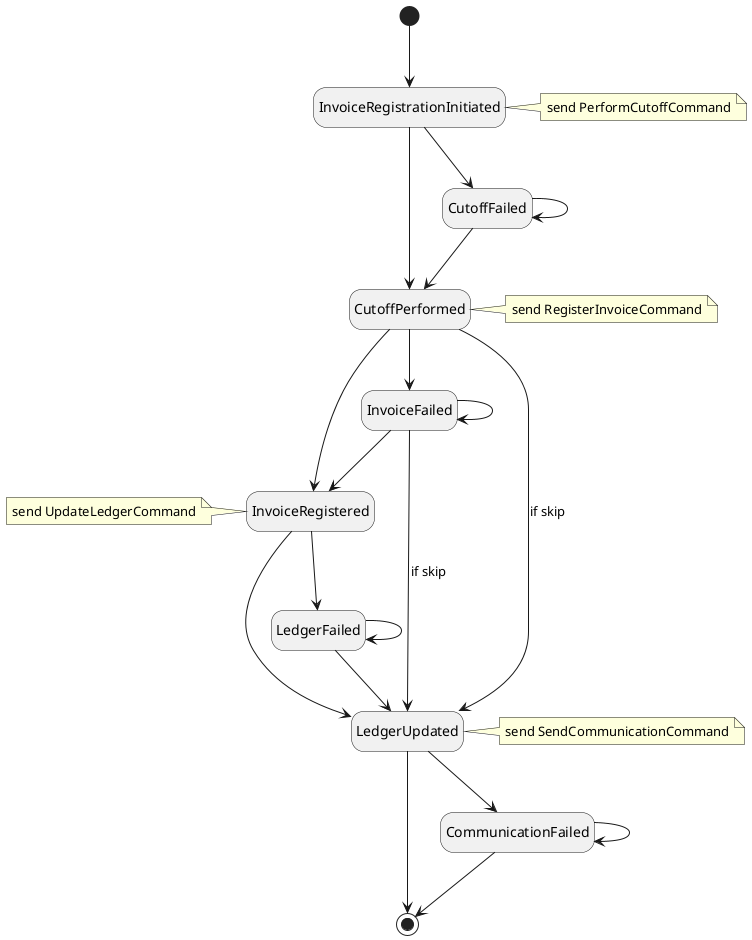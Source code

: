 ﻿@startuml
hide empty description

[*] --> InvoiceRegistrationInitiated

InvoiceRegistrationInitiated --> CutoffPerformed
note right of InvoiceRegistrationInitiated 
   send PerformCutoffCommand
end note
InvoiceRegistrationInitiated --> CutoffFailed
CutoffFailed --> CutoffPerformed
CutoffFailed --> CutoffFailed

CutoffPerformed --> InvoiceRegistered
note right of CutoffPerformed 
   send RegisterInvoiceCommand
end note
CutoffPerformed --> InvoiceFailed
InvoiceFailed --> InvoiceRegistered
InvoiceFailed --> InvoiceFailed

CutoffPerformed --> LedgerUpdated : if skip
InvoiceFailed --> LedgerUpdated : if skip

InvoiceRegistered --> LedgerUpdated
note left of InvoiceRegistered 
   send UpdateLedgerCommand
end note
InvoiceRegistered --> LedgerFailed
LedgerFailed --> LedgerUpdated
LedgerFailed --> LedgerFailed

LedgerUpdated --> [*]
note right of LedgerUpdated 
   send SendCommunicationCommand
end note
LedgerUpdated  --> CommunicationFailed
CommunicationFailed --> [*]
CommunicationFailed --> CommunicationFailed
@enduml